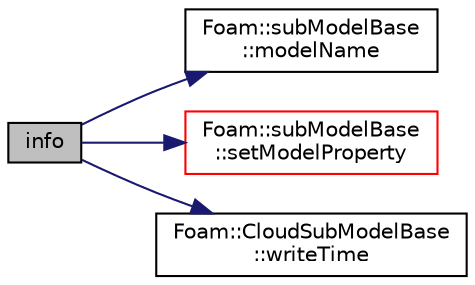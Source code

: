 digraph "info"
{
  bgcolor="transparent";
  edge [fontname="Helvetica",fontsize="10",labelfontname="Helvetica",labelfontsize="10"];
  node [fontname="Helvetica",fontsize="10",shape=record];
  rankdir="LR";
  Node1320 [label="info",height=0.2,width=0.4,color="black", fillcolor="grey75", style="filled", fontcolor="black"];
  Node1320 -> Node1321 [color="midnightblue",fontsize="10",style="solid",fontname="Helvetica"];
  Node1321 [label="Foam::subModelBase\l::modelName",height=0.2,width=0.4,color="black",URL="$a29573.html#abb9ced7d82e8d33ca5125649a8932877",tooltip="Return const access to the name of the sub-model. "];
  Node1320 -> Node1322 [color="midnightblue",fontsize="10",style="solid",fontname="Helvetica"];
  Node1322 [label="Foam::subModelBase\l::setModelProperty",height=0.2,width=0.4,color="red",URL="$a29573.html#af40b1f75a844b297b64f3515e8263ad1",tooltip="Add generic property to the sub-model. "];
  Node1320 -> Node1375 [color="midnightblue",fontsize="10",style="solid",fontname="Helvetica"];
  Node1375 [label="Foam::CloudSubModelBase\l::writeTime",height=0.2,width=0.4,color="black",URL="$a25133.html#aef42d42061706ed8efb475bd1f7f1836",tooltip="Flag to indicate when to write a property. "];
}
